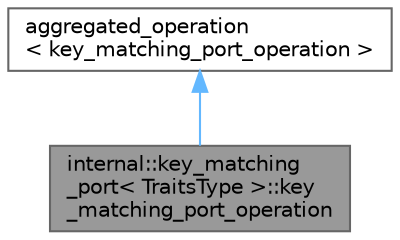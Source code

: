 digraph "internal::key_matching_port&lt; TraitsType &gt;::key_matching_port_operation"
{
 // LATEX_PDF_SIZE
  bgcolor="transparent";
  edge [fontname=Helvetica,fontsize=10,labelfontname=Helvetica,labelfontsize=10];
  node [fontname=Helvetica,fontsize=10,shape=box,height=0.2,width=0.4];
  Node1 [id="Node000001",label="internal::key_matching\l_port\< TraitsType \>::key\l_matching_port_operation",height=0.2,width=0.4,color="gray40", fillcolor="grey60", style="filled", fontcolor="black",tooltip=" "];
  Node2 -> Node1 [id="edge2_Node000001_Node000002",dir="back",color="steelblue1",style="solid",tooltip=" "];
  Node2 [id="Node000002",label="aggregated_operation\l\< key_matching_port_operation \>",height=0.2,width=0.4,color="gray40", fillcolor="white", style="filled",tooltip=" "];
}
